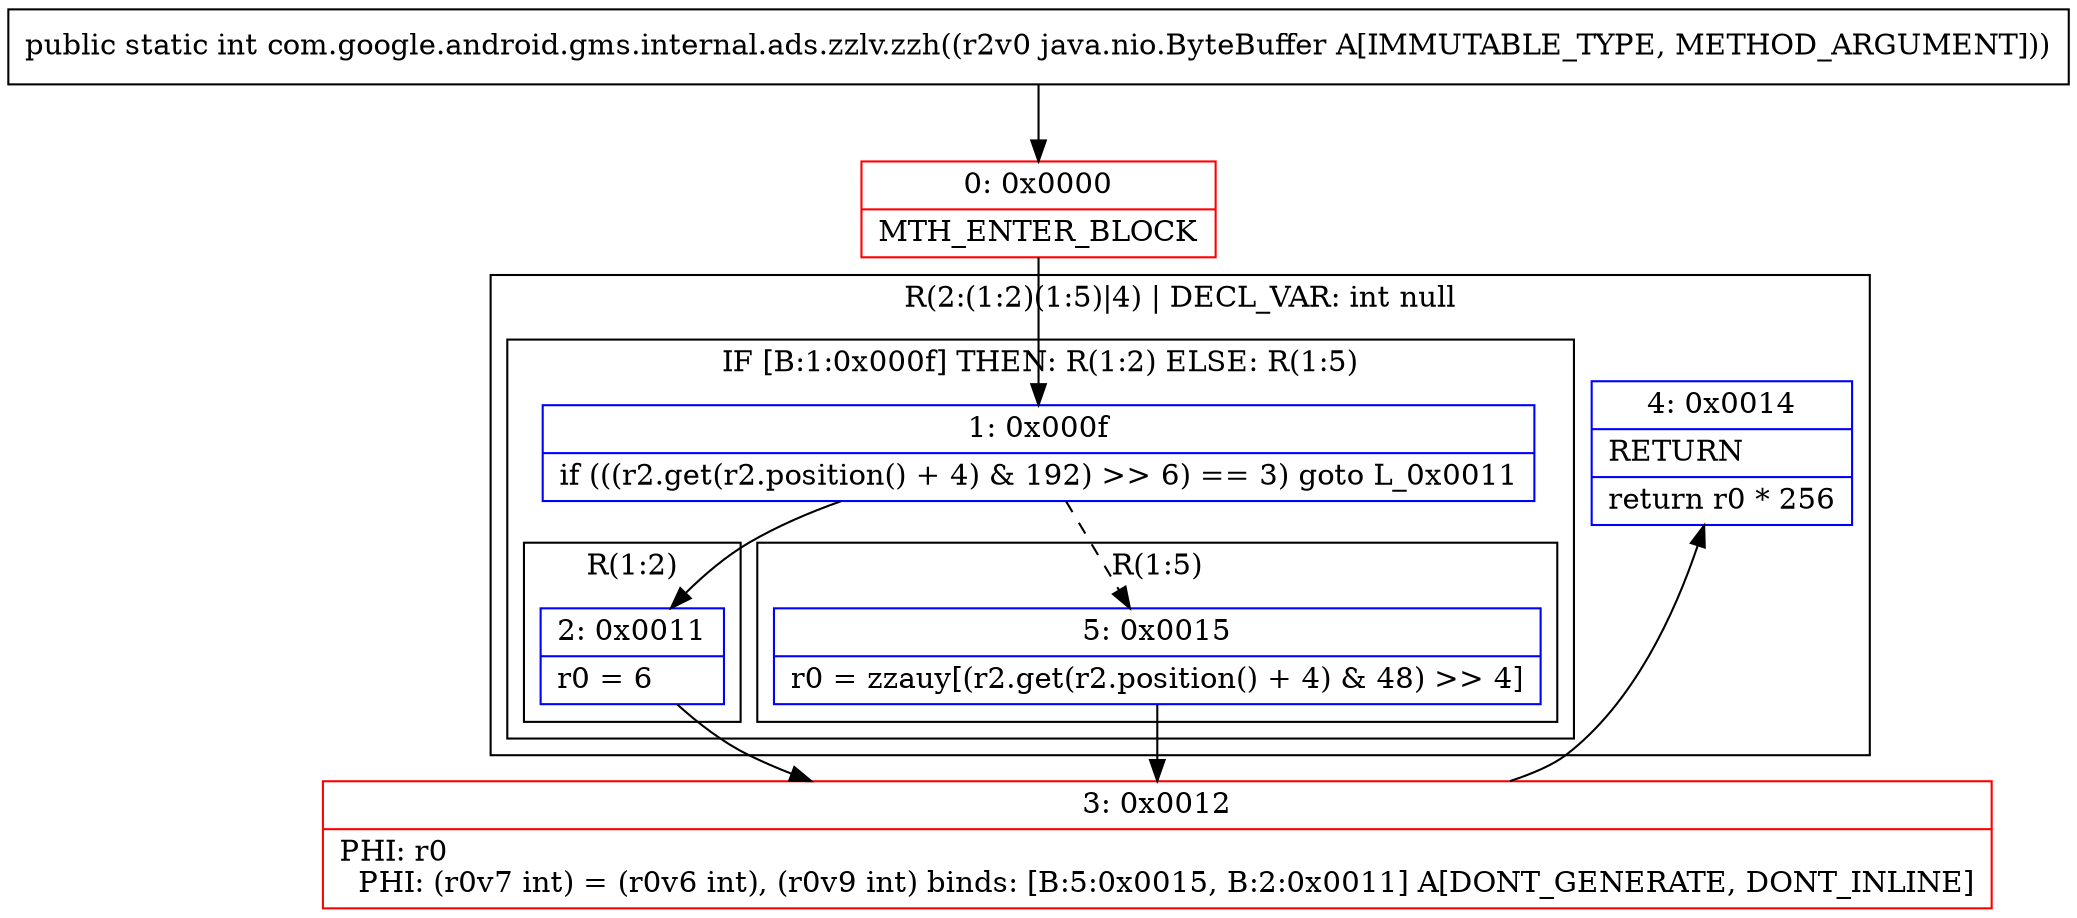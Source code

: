 digraph "CFG forcom.google.android.gms.internal.ads.zzlv.zzh(Ljava\/nio\/ByteBuffer;)I" {
subgraph cluster_Region_2123786814 {
label = "R(2:(1:2)(1:5)|4) | DECL_VAR: int null\l";
node [shape=record,color=blue];
subgraph cluster_IfRegion_1738704931 {
label = "IF [B:1:0x000f] THEN: R(1:2) ELSE: R(1:5)";
node [shape=record,color=blue];
Node_1 [shape=record,label="{1\:\ 0x000f|if (((r2.get(r2.position() + 4) & 192) \>\> 6) == 3) goto L_0x0011\l}"];
subgraph cluster_Region_833753583 {
label = "R(1:2)";
node [shape=record,color=blue];
Node_2 [shape=record,label="{2\:\ 0x0011|r0 = 6\l}"];
}
subgraph cluster_Region_1424599199 {
label = "R(1:5)";
node [shape=record,color=blue];
Node_5 [shape=record,label="{5\:\ 0x0015|r0 = zzauy[(r2.get(r2.position() + 4) & 48) \>\> 4]\l}"];
}
}
Node_4 [shape=record,label="{4\:\ 0x0014|RETURN\l|return r0 * 256\l}"];
}
Node_0 [shape=record,color=red,label="{0\:\ 0x0000|MTH_ENTER_BLOCK\l}"];
Node_3 [shape=record,color=red,label="{3\:\ 0x0012|PHI: r0 \l  PHI: (r0v7 int) = (r0v6 int), (r0v9 int) binds: [B:5:0x0015, B:2:0x0011] A[DONT_GENERATE, DONT_INLINE]\l}"];
MethodNode[shape=record,label="{public static int com.google.android.gms.internal.ads.zzlv.zzh((r2v0 java.nio.ByteBuffer A[IMMUTABLE_TYPE, METHOD_ARGUMENT])) }"];
MethodNode -> Node_0;
Node_1 -> Node_2;
Node_1 -> Node_5[style=dashed];
Node_2 -> Node_3;
Node_5 -> Node_3;
Node_0 -> Node_1;
Node_3 -> Node_4;
}

